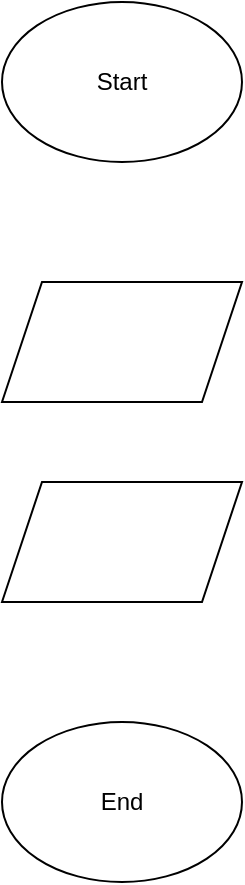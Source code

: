 <mxfile version="14.4.8" type="github">
  <diagram id="xhGupmHzeyfqEFG5KUTX" name="Page-1">
    <mxGraphModel dx="946" dy="628" grid="1" gridSize="10" guides="1" tooltips="1" connect="1" arrows="1" fold="1" page="1" pageScale="1" pageWidth="850" pageHeight="1100" math="0" shadow="0">
      <root>
        <mxCell id="0" />
        <mxCell id="1" parent="0" />
        <mxCell id="a1aCwHxB-Evs1qeF62de-1" value="Start" style="ellipse;whiteSpace=wrap;html=1;" vertex="1" parent="1">
          <mxGeometry x="140" y="40" width="120" height="80" as="geometry" />
        </mxCell>
        <mxCell id="a1aCwHxB-Evs1qeF62de-2" value="" style="shape=parallelogram;perimeter=parallelogramPerimeter;whiteSpace=wrap;html=1;fixedSize=1;" vertex="1" parent="1">
          <mxGeometry x="140" y="180" width="120" height="60" as="geometry" />
        </mxCell>
        <mxCell id="a1aCwHxB-Evs1qeF62de-3" value="" style="shape=parallelogram;perimeter=parallelogramPerimeter;whiteSpace=wrap;html=1;fixedSize=1;" vertex="1" parent="1">
          <mxGeometry x="140" y="280" width="120" height="60" as="geometry" />
        </mxCell>
        <mxCell id="a1aCwHxB-Evs1qeF62de-4" value="End" style="ellipse;whiteSpace=wrap;html=1;" vertex="1" parent="1">
          <mxGeometry x="140" y="400" width="120" height="80" as="geometry" />
        </mxCell>
      </root>
    </mxGraphModel>
  </diagram>
</mxfile>
